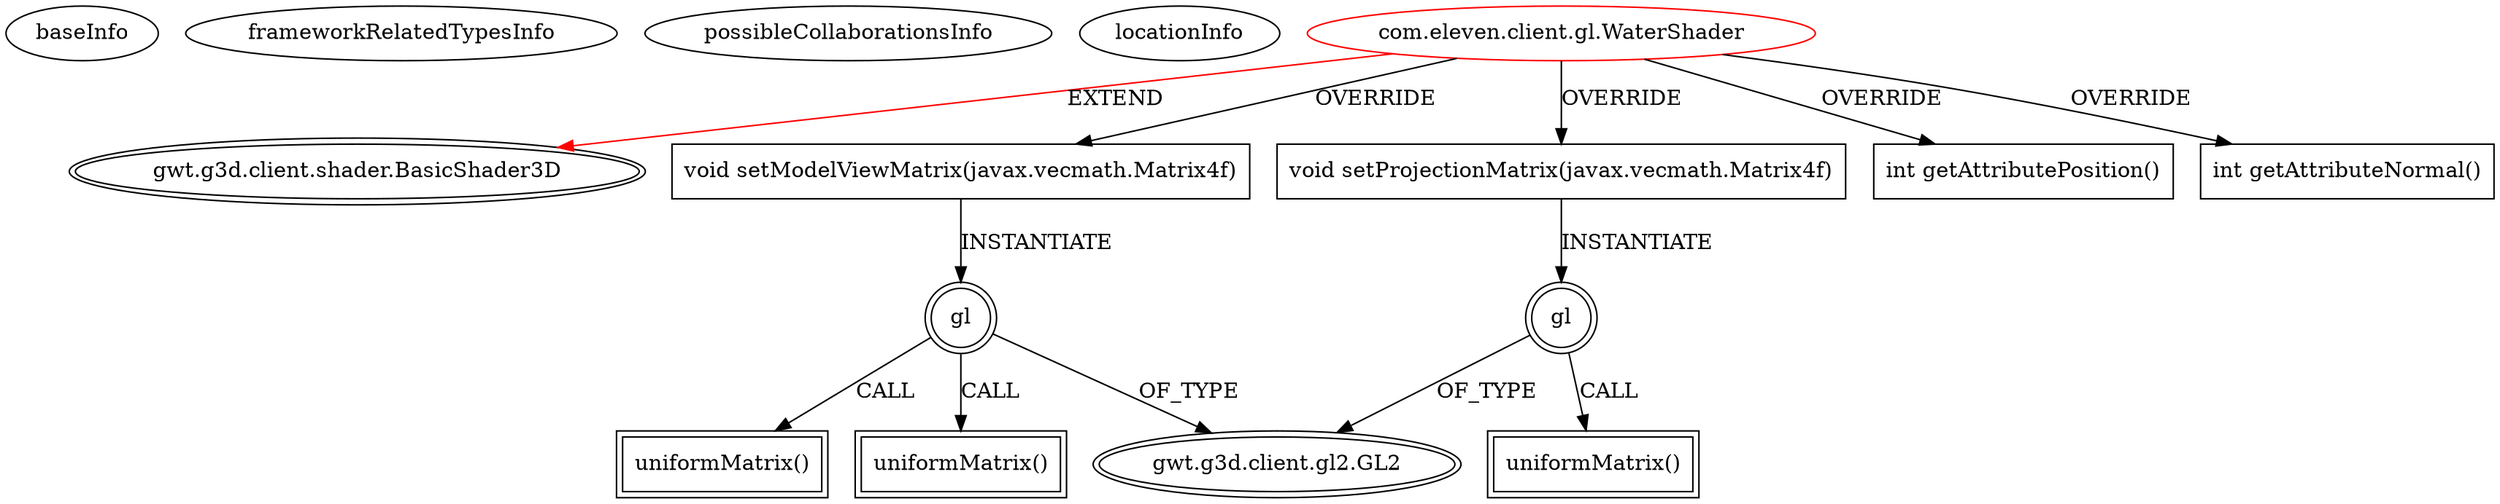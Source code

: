 digraph {
baseInfo[graphId=4302,category="extension_graph",isAnonymous=false,possibleRelation=false]
frameworkRelatedTypesInfo[0="gwt.g3d.client.shader.BasicShader3D"]
possibleCollaborationsInfo[]
locationInfo[projectName="pkamenarsky-ocean",filePath="/pkamenarsky-ocean/ocean-master/src/com/eleven/client/gl/WaterShader.java",contextSignature="WaterShader",graphId="4302"]
0[label="com.eleven.client.gl.WaterShader",vertexType="ROOT_CLIENT_CLASS_DECLARATION",isFrameworkType=false,color=red]
1[label="gwt.g3d.client.shader.BasicShader3D",vertexType="FRAMEWORK_CLASS_TYPE",isFrameworkType=true,peripheries=2]
2[label="void setModelViewMatrix(javax.vecmath.Matrix4f)",vertexType="OVERRIDING_METHOD_DECLARATION",isFrameworkType=false,shape=box]
3[label="gl",vertexType="VARIABLE_EXPRESION",isFrameworkType=true,peripheries=2,shape=circle]
5[label="gwt.g3d.client.gl2.GL2",vertexType="FRAMEWORK_INTERFACE_TYPE",isFrameworkType=true,peripheries=2]
4[label="uniformMatrix()",vertexType="INSIDE_CALL",isFrameworkType=true,peripheries=2,shape=box]
7[label="uniformMatrix()",vertexType="INSIDE_CALL",isFrameworkType=true,peripheries=2,shape=box]
8[label="void setProjectionMatrix(javax.vecmath.Matrix4f)",vertexType="OVERRIDING_METHOD_DECLARATION",isFrameworkType=false,shape=box]
9[label="gl",vertexType="VARIABLE_EXPRESION",isFrameworkType=true,peripheries=2,shape=circle]
10[label="uniformMatrix()",vertexType="INSIDE_CALL",isFrameworkType=true,peripheries=2,shape=box]
12[label="int getAttributePosition()",vertexType="OVERRIDING_METHOD_DECLARATION",isFrameworkType=false,shape=box]
13[label="int getAttributeNormal()",vertexType="OVERRIDING_METHOD_DECLARATION",isFrameworkType=false,shape=box]
0->1[label="EXTEND",color=red]
0->2[label="OVERRIDE"]
2->3[label="INSTANTIATE"]
3->5[label="OF_TYPE"]
3->4[label="CALL"]
3->7[label="CALL"]
0->8[label="OVERRIDE"]
8->9[label="INSTANTIATE"]
9->5[label="OF_TYPE"]
9->10[label="CALL"]
0->12[label="OVERRIDE"]
0->13[label="OVERRIDE"]
}
